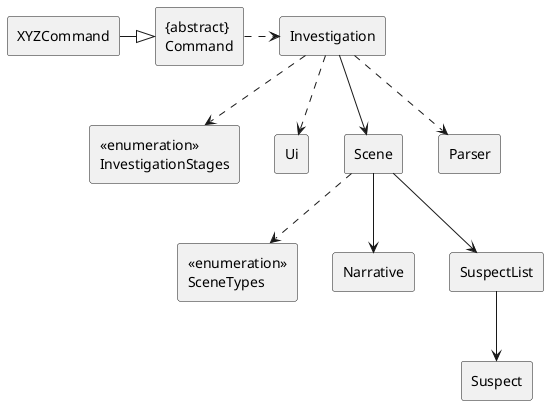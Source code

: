@startuml
'https://plantuml.com/class-diagram

skinparam componentStyle rectangle

component "<<enumeration>>\nInvestigationStages" {
}

component "<<enumeration>>\nSceneTypes" {
}

component Ui {
}

component Scene {
}

component Narrative {
}

component Parser {
}

component Investigation {
}

component SuspectList {
}

component Suspect {
}

component Investigation {
}

component "{abstract}\nCommand" {
}

component XYZCommand {
}

XYZCommand -right-|> "{abstract}\nCommand"
"{abstract}\nCommand" .right.> Investigation
Investigation --> Scene
Investigation ..> Parser
Investigation ..> Ui
Investigation ..> "<<enumeration>>\nInvestigationStages"
Scene --> SuspectList
Scene --> Narrative
Scene ..> "<<enumeration>>\nSceneTypes"
SuspectList --> Suspect

@enduml